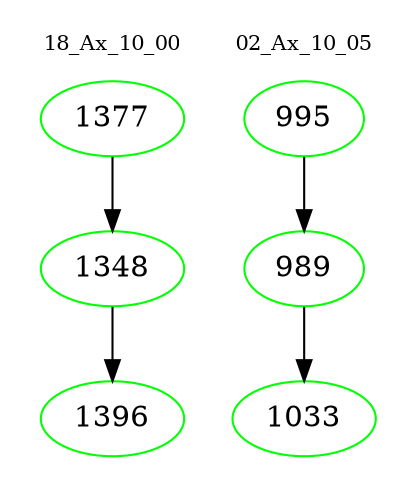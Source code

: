 digraph{
subgraph cluster_0 {
color = white
label = "18_Ax_10_00";
fontsize=10;
T0_1377 [label="1377", color="green"]
T0_1377 -> T0_1348 [color="black"]
T0_1348 [label="1348", color="green"]
T0_1348 -> T0_1396 [color="black"]
T0_1396 [label="1396", color="green"]
}
subgraph cluster_1 {
color = white
label = "02_Ax_10_05";
fontsize=10;
T1_995 [label="995", color="green"]
T1_995 -> T1_989 [color="black"]
T1_989 [label="989", color="green"]
T1_989 -> T1_1033 [color="black"]
T1_1033 [label="1033", color="green"]
}
}
